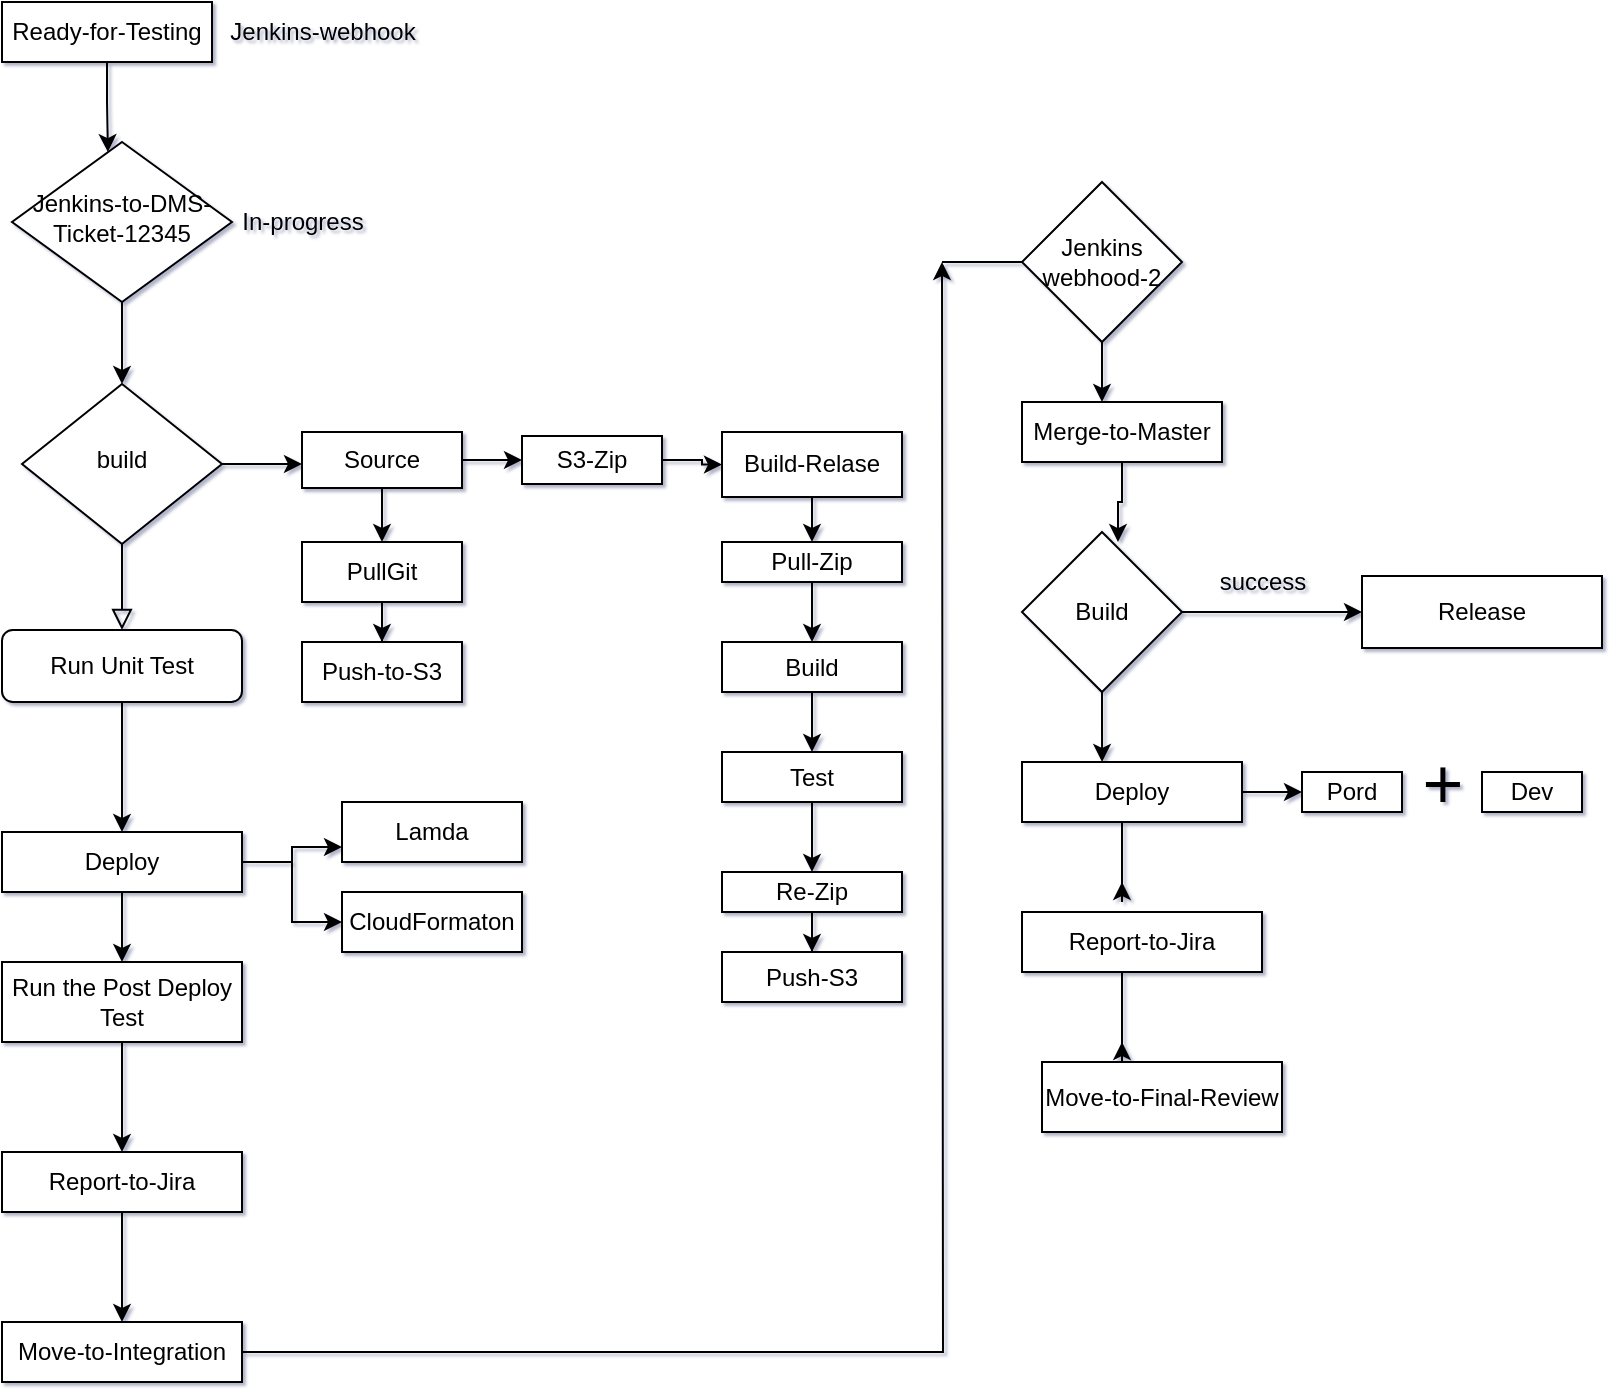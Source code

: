 <mxfile version="12.6.6" type="github">
  <diagram id="C5RBs43oDa-KdzZeNtuy" name="Page-1">
    <mxGraphModel dx="946" dy="646" grid="1" gridSize="10" guides="1" tooltips="1" connect="1" arrows="1" fold="1" page="1" pageScale="1" pageWidth="850" pageHeight="1400" background="#FFFFFF" math="0" shadow="1">
      <root>
        <mxCell id="WIyWlLk6GJQsqaUBKTNV-0"/>
        <mxCell id="WIyWlLk6GJQsqaUBKTNV-1" parent="WIyWlLk6GJQsqaUBKTNV-0"/>
        <mxCell id="WIyWlLk6GJQsqaUBKTNV-6" value="Jenkins-to-DMS-Ticket-12345" style="rhombus;whiteSpace=wrap;html=1;shadow=0;fontFamily=Helvetica;fontSize=12;align=center;strokeWidth=1;spacing=6;spacingTop=-4;" parent="WIyWlLk6GJQsqaUBKTNV-1" vertex="1">
          <mxGeometry x="55" y="150" width="110" height="80" as="geometry"/>
        </mxCell>
        <mxCell id="WIyWlLk6GJQsqaUBKTNV-8" value="" style="rounded=0;html=1;jettySize=auto;orthogonalLoop=1;fontSize=11;endArrow=block;endFill=0;endSize=8;strokeWidth=1;shadow=0;labelBackgroundColor=none;edgeStyle=orthogonalEdgeStyle;" parent="WIyWlLk6GJQsqaUBKTNV-1" source="WIyWlLk6GJQsqaUBKTNV-10" target="WIyWlLk6GJQsqaUBKTNV-11" edge="1">
          <mxGeometry x="0.333" y="20" relative="1" as="geometry">
            <mxPoint as="offset"/>
          </mxGeometry>
        </mxCell>
        <mxCell id="366UzDetPdFdMRulW-qi-27" style="edgeStyle=orthogonalEdgeStyle;rounded=0;orthogonalLoop=1;jettySize=auto;html=1;entryX=0.5;entryY=0;entryDx=0;entryDy=0;" parent="WIyWlLk6GJQsqaUBKTNV-1" source="WIyWlLk6GJQsqaUBKTNV-11" target="366UzDetPdFdMRulW-qi-1" edge="1">
          <mxGeometry relative="1" as="geometry"/>
        </mxCell>
        <mxCell id="WIyWlLk6GJQsqaUBKTNV-11" value="Run Unit Test" style="rounded=1;whiteSpace=wrap;html=1;fontSize=12;glass=0;strokeWidth=1;shadow=0;" parent="WIyWlLk6GJQsqaUBKTNV-1" vertex="1">
          <mxGeometry x="50" y="394" width="120" height="36" as="geometry"/>
        </mxCell>
        <mxCell id="366UzDetPdFdMRulW-qi-28" style="edgeStyle=orthogonalEdgeStyle;rounded=0;orthogonalLoop=1;jettySize=auto;html=1;exitX=0.5;exitY=1;exitDx=0;exitDy=0;" parent="WIyWlLk6GJQsqaUBKTNV-1" source="366UzDetPdFdMRulW-qi-1" target="366UzDetPdFdMRulW-qi-4" edge="1">
          <mxGeometry relative="1" as="geometry"/>
        </mxCell>
        <mxCell id="366UzDetPdFdMRulW-qi-87" value="" style="edgeStyle=orthogonalEdgeStyle;rounded=0;orthogonalLoop=1;jettySize=auto;html=1;entryX=0;entryY=0.75;entryDx=0;entryDy=0;" parent="WIyWlLk6GJQsqaUBKTNV-1" source="366UzDetPdFdMRulW-qi-1" target="366UzDetPdFdMRulW-qi-82" edge="1">
          <mxGeometry relative="1" as="geometry">
            <mxPoint x="360" y="715" as="targetPoint"/>
          </mxGeometry>
        </mxCell>
        <mxCell id="366UzDetPdFdMRulW-qi-88" style="edgeStyle=orthogonalEdgeStyle;rounded=0;orthogonalLoop=1;jettySize=auto;html=1;entryX=0;entryY=0.5;entryDx=0;entryDy=0;" parent="WIyWlLk6GJQsqaUBKTNV-1" source="366UzDetPdFdMRulW-qi-1" target="366UzDetPdFdMRulW-qi-83" edge="1">
          <mxGeometry relative="1" as="geometry"/>
        </mxCell>
        <mxCell id="366UzDetPdFdMRulW-qi-1" value="Deploy" style="rounded=0;whiteSpace=wrap;html=1;" parent="WIyWlLk6GJQsqaUBKTNV-1" vertex="1">
          <mxGeometry x="50" y="495" width="120" height="30" as="geometry"/>
        </mxCell>
        <mxCell id="366UzDetPdFdMRulW-qi-50" style="edgeStyle=orthogonalEdgeStyle;rounded=0;orthogonalLoop=1;jettySize=auto;html=1;entryX=0.436;entryY=0.063;entryDx=0;entryDy=0;entryPerimeter=0;" parent="WIyWlLk6GJQsqaUBKTNV-1" source="366UzDetPdFdMRulW-qi-3" target="WIyWlLk6GJQsqaUBKTNV-6" edge="1">
          <mxGeometry relative="1" as="geometry"/>
        </mxCell>
        <mxCell id="366UzDetPdFdMRulW-qi-3" value="Ready-for-Testing" style="rounded=0;whiteSpace=wrap;html=1;" parent="WIyWlLk6GJQsqaUBKTNV-1" vertex="1">
          <mxGeometry x="50" y="80" width="105" height="30" as="geometry"/>
        </mxCell>
        <mxCell id="366UzDetPdFdMRulW-qi-29" style="edgeStyle=orthogonalEdgeStyle;rounded=0;orthogonalLoop=1;jettySize=auto;html=1;" parent="WIyWlLk6GJQsqaUBKTNV-1" source="366UzDetPdFdMRulW-qi-4" target="366UzDetPdFdMRulW-qi-7" edge="1">
          <mxGeometry relative="1" as="geometry"/>
        </mxCell>
        <mxCell id="366UzDetPdFdMRulW-qi-4" value="Run the Post Deploy&lt;br&gt;Test" style="rounded=0;whiteSpace=wrap;html=1;" parent="WIyWlLk6GJQsqaUBKTNV-1" vertex="1">
          <mxGeometry x="50" y="560" width="120" height="40" as="geometry"/>
        </mxCell>
        <mxCell id="366UzDetPdFdMRulW-qi-45" style="edgeStyle=orthogonalEdgeStyle;rounded=0;orthogonalLoop=1;jettySize=auto;html=1;entryX=0.5;entryY=0;entryDx=0;entryDy=0;" parent="WIyWlLk6GJQsqaUBKTNV-1" source="366UzDetPdFdMRulW-qi-7" target="366UzDetPdFdMRulW-qi-44" edge="1">
          <mxGeometry relative="1" as="geometry"/>
        </mxCell>
        <mxCell id="366UzDetPdFdMRulW-qi-7" value="Report-to-Jira" style="rounded=0;whiteSpace=wrap;html=1;" parent="WIyWlLk6GJQsqaUBKTNV-1" vertex="1">
          <mxGeometry x="50" y="655" width="120" height="30" as="geometry"/>
        </mxCell>
        <mxCell id="366UzDetPdFdMRulW-qi-15" style="edgeStyle=orthogonalEdgeStyle;rounded=0;orthogonalLoop=1;jettySize=auto;html=1;entryX=0.5;entryY=0;entryDx=0;entryDy=0;" parent="WIyWlLk6GJQsqaUBKTNV-1" source="366UzDetPdFdMRulW-qi-8" target="366UzDetPdFdMRulW-qi-13" edge="1">
          <mxGeometry relative="1" as="geometry"/>
        </mxCell>
        <mxCell id="lkYfqcoriqOVBKR6wjKF-7" style="edgeStyle=orthogonalEdgeStyle;rounded=0;orthogonalLoop=1;jettySize=auto;html=1;entryX=0;entryY=0.5;entryDx=0;entryDy=0;" edge="1" parent="WIyWlLk6GJQsqaUBKTNV-1" source="366UzDetPdFdMRulW-qi-8" target="366UzDetPdFdMRulW-qi-113">
          <mxGeometry relative="1" as="geometry"/>
        </mxCell>
        <mxCell id="366UzDetPdFdMRulW-qi-8" value="Source" style="rounded=0;whiteSpace=wrap;html=1;" parent="WIyWlLk6GJQsqaUBKTNV-1" vertex="1">
          <mxGeometry x="200" y="295" width="80" height="28" as="geometry"/>
        </mxCell>
        <mxCell id="366UzDetPdFdMRulW-qi-23" style="edgeStyle=orthogonalEdgeStyle;rounded=0;orthogonalLoop=1;jettySize=auto;html=1;entryX=0.5;entryY=0;entryDx=0;entryDy=0;" parent="WIyWlLk6GJQsqaUBKTNV-1" source="366UzDetPdFdMRulW-qi-13" target="366UzDetPdFdMRulW-qi-14" edge="1">
          <mxGeometry relative="1" as="geometry"/>
        </mxCell>
        <mxCell id="366UzDetPdFdMRulW-qi-13" value="PullGit" style="rounded=0;whiteSpace=wrap;html=1;" parent="WIyWlLk6GJQsqaUBKTNV-1" vertex="1">
          <mxGeometry x="200" y="350" width="80" height="30" as="geometry"/>
        </mxCell>
        <mxCell id="366UzDetPdFdMRulW-qi-14" value="Push-to-S3" style="rounded=0;whiteSpace=wrap;html=1;" parent="WIyWlLk6GJQsqaUBKTNV-1" vertex="1">
          <mxGeometry x="200" y="400" width="80" height="30" as="geometry"/>
        </mxCell>
        <mxCell id="lkYfqcoriqOVBKR6wjKF-26" style="edgeStyle=orthogonalEdgeStyle;rounded=0;orthogonalLoop=1;jettySize=auto;html=1;entryX=0.4;entryY=0;entryDx=0;entryDy=0;entryPerimeter=0;" edge="1" parent="WIyWlLk6GJQsqaUBKTNV-1" source="366UzDetPdFdMRulW-qi-31" target="366UzDetPdFdMRulW-qi-32">
          <mxGeometry relative="1" as="geometry"/>
        </mxCell>
        <mxCell id="366UzDetPdFdMRulW-qi-31" value="Jenkins webhood-2" style="rhombus;whiteSpace=wrap;html=1;" parent="WIyWlLk6GJQsqaUBKTNV-1" vertex="1">
          <mxGeometry x="560" y="170" width="80" height="80" as="geometry"/>
        </mxCell>
        <mxCell id="lkYfqcoriqOVBKR6wjKF-27" style="edgeStyle=orthogonalEdgeStyle;rounded=0;orthogonalLoop=1;jettySize=auto;html=1;entryX=0.6;entryY=0.063;entryDx=0;entryDy=0;entryPerimeter=0;" edge="1" parent="WIyWlLk6GJQsqaUBKTNV-1" source="366UzDetPdFdMRulW-qi-32" target="366UzDetPdFdMRulW-qi-38">
          <mxGeometry relative="1" as="geometry"/>
        </mxCell>
        <mxCell id="366UzDetPdFdMRulW-qi-32" value="Merge-to-Master" style="rounded=0;whiteSpace=wrap;html=1;" parent="WIyWlLk6GJQsqaUBKTNV-1" vertex="1">
          <mxGeometry x="560" y="280" width="100" height="30" as="geometry"/>
        </mxCell>
        <mxCell id="lkYfqcoriqOVBKR6wjKF-28" style="edgeStyle=orthogonalEdgeStyle;rounded=0;orthogonalLoop=1;jettySize=auto;html=1;entryX=0.364;entryY=0;entryDx=0;entryDy=0;entryPerimeter=0;" edge="1" parent="WIyWlLk6GJQsqaUBKTNV-1" source="366UzDetPdFdMRulW-qi-38" target="366UzDetPdFdMRulW-qi-41">
          <mxGeometry relative="1" as="geometry"/>
        </mxCell>
        <mxCell id="366UzDetPdFdMRulW-qi-38" value="Build" style="rhombus;whiteSpace=wrap;html=1;" parent="WIyWlLk6GJQsqaUBKTNV-1" vertex="1">
          <mxGeometry x="560" y="345" width="80" height="80" as="geometry"/>
        </mxCell>
        <mxCell id="366UzDetPdFdMRulW-qi-43" value="Move-to-Final-Review" style="rounded=0;whiteSpace=wrap;html=1;" parent="WIyWlLk6GJQsqaUBKTNV-1" vertex="1">
          <mxGeometry x="570" y="610" width="120" height="35" as="geometry"/>
        </mxCell>
        <mxCell id="lkYfqcoriqOVBKR6wjKF-22" style="edgeStyle=orthogonalEdgeStyle;rounded=0;orthogonalLoop=1;jettySize=auto;html=1;" edge="1" parent="WIyWlLk6GJQsqaUBKTNV-1" source="366UzDetPdFdMRulW-qi-44">
          <mxGeometry relative="1" as="geometry">
            <mxPoint x="520" y="210" as="targetPoint"/>
          </mxGeometry>
        </mxCell>
        <mxCell id="366UzDetPdFdMRulW-qi-44" value="Move-to-Integration" style="rounded=0;whiteSpace=wrap;html=1;" parent="WIyWlLk6GJQsqaUBKTNV-1" vertex="1">
          <mxGeometry x="50" y="740" width="120" height="30" as="geometry"/>
        </mxCell>
        <mxCell id="366UzDetPdFdMRulW-qi-52" value="In-progress" style="text;html=1;align=center;verticalAlign=middle;resizable=0;points=[];autosize=1;" parent="WIyWlLk6GJQsqaUBKTNV-1" vertex="1">
          <mxGeometry x="160" y="180" width="80" height="20" as="geometry"/>
        </mxCell>
        <mxCell id="366UzDetPdFdMRulW-qi-65" value="Jenkins-webhook" style="text;html=1;align=center;verticalAlign=middle;resizable=0;points=[];autosize=1;" parent="WIyWlLk6GJQsqaUBKTNV-1" vertex="1">
          <mxGeometry x="155" y="85" width="110" height="20" as="geometry"/>
        </mxCell>
        <mxCell id="366UzDetPdFdMRulW-qi-76" value="Dev" style="rounded=0;whiteSpace=wrap;html=1;" parent="WIyWlLk6GJQsqaUBKTNV-1" vertex="1">
          <mxGeometry x="790" y="465" width="50" height="20" as="geometry"/>
        </mxCell>
        <mxCell id="366UzDetPdFdMRulW-qi-75" style="edgeStyle=orthogonalEdgeStyle;rounded=0;orthogonalLoop=1;jettySize=auto;html=1;exitX=0.5;exitY=1;exitDx=0;exitDy=0;" parent="WIyWlLk6GJQsqaUBKTNV-1" edge="1">
          <mxGeometry relative="1" as="geometry">
            <mxPoint x="797" y="537.5" as="sourcePoint"/>
            <mxPoint x="797" y="537.5" as="targetPoint"/>
          </mxGeometry>
        </mxCell>
        <mxCell id="366UzDetPdFdMRulW-qi-78" value="&lt;font style=&quot;font-size: 35px&quot;&gt;+&lt;/font&gt;" style="text;html=1;align=center;verticalAlign=middle;resizable=0;points=[];autosize=1;" parent="WIyWlLk6GJQsqaUBKTNV-1" vertex="1">
          <mxGeometry x="750" y="455" width="40" height="30" as="geometry"/>
        </mxCell>
        <mxCell id="366UzDetPdFdMRulW-qi-82" value="Lamda" style="rounded=0;whiteSpace=wrap;html=1;" parent="WIyWlLk6GJQsqaUBKTNV-1" vertex="1">
          <mxGeometry x="220" y="480" width="90" height="30" as="geometry"/>
        </mxCell>
        <mxCell id="366UzDetPdFdMRulW-qi-83" value="CloudFormaton" style="rounded=0;whiteSpace=wrap;html=1;" parent="WIyWlLk6GJQsqaUBKTNV-1" vertex="1">
          <mxGeometry x="220" y="525" width="90" height="30" as="geometry"/>
        </mxCell>
        <mxCell id="lkYfqcoriqOVBKR6wjKF-29" style="edgeStyle=orthogonalEdgeStyle;rounded=0;orthogonalLoop=1;jettySize=auto;html=1;" edge="1" parent="WIyWlLk6GJQsqaUBKTNV-1" source="366UzDetPdFdMRulW-qi-41">
          <mxGeometry relative="1" as="geometry">
            <mxPoint x="610" y="520" as="targetPoint"/>
            <Array as="points">
              <mxPoint x="610" y="530"/>
            </Array>
          </mxGeometry>
        </mxCell>
        <mxCell id="lkYfqcoriqOVBKR6wjKF-32" style="edgeStyle=orthogonalEdgeStyle;rounded=0;orthogonalLoop=1;jettySize=auto;html=1;entryX=0;entryY=0.5;entryDx=0;entryDy=0;" edge="1" parent="WIyWlLk6GJQsqaUBKTNV-1" source="366UzDetPdFdMRulW-qi-41" target="366UzDetPdFdMRulW-qi-72">
          <mxGeometry relative="1" as="geometry"/>
        </mxCell>
        <mxCell id="366UzDetPdFdMRulW-qi-41" value="Deploy" style="rounded=0;whiteSpace=wrap;html=1;" parent="WIyWlLk6GJQsqaUBKTNV-1" vertex="1">
          <mxGeometry x="560" y="460" width="110" height="30" as="geometry"/>
        </mxCell>
        <mxCell id="366UzDetPdFdMRulW-qi-72" value="Pord" style="rounded=0;whiteSpace=wrap;html=1;" parent="WIyWlLk6GJQsqaUBKTNV-1" vertex="1">
          <mxGeometry x="700" y="465" width="50" height="20" as="geometry"/>
        </mxCell>
        <mxCell id="lkYfqcoriqOVBKR6wjKF-30" style="edgeStyle=orthogonalEdgeStyle;rounded=0;orthogonalLoop=1;jettySize=auto;html=1;" edge="1" parent="WIyWlLk6GJQsqaUBKTNV-1" source="366UzDetPdFdMRulW-qi-100">
          <mxGeometry relative="1" as="geometry">
            <mxPoint x="610" y="600" as="targetPoint"/>
            <Array as="points">
              <mxPoint x="610" y="610"/>
            </Array>
          </mxGeometry>
        </mxCell>
        <mxCell id="366UzDetPdFdMRulW-qi-100" value="Report-to-Jira" style="rounded=0;whiteSpace=wrap;html=1;" parent="WIyWlLk6GJQsqaUBKTNV-1" vertex="1">
          <mxGeometry x="560" y="535" width="120" height="30" as="geometry"/>
        </mxCell>
        <mxCell id="lkYfqcoriqOVBKR6wjKF-6" style="edgeStyle=orthogonalEdgeStyle;rounded=0;orthogonalLoop=1;jettySize=auto;html=1;entryX=0;entryY=0.5;entryDx=0;entryDy=0;" edge="1" parent="WIyWlLk6GJQsqaUBKTNV-1" source="366UzDetPdFdMRulW-qi-113" target="366UzDetPdFdMRulW-qi-114">
          <mxGeometry relative="1" as="geometry">
            <mxPoint x="530" y="336" as="targetPoint"/>
          </mxGeometry>
        </mxCell>
        <mxCell id="366UzDetPdFdMRulW-qi-113" value="S3-Zip" style="rounded=0;whiteSpace=wrap;html=1;" parent="WIyWlLk6GJQsqaUBKTNV-1" vertex="1">
          <mxGeometry x="310" y="297" width="70" height="24" as="geometry"/>
        </mxCell>
        <mxCell id="lkYfqcoriqOVBKR6wjKF-16" style="edgeStyle=orthogonalEdgeStyle;rounded=0;orthogonalLoop=1;jettySize=auto;html=1;" edge="1" parent="WIyWlLk6GJQsqaUBKTNV-1" source="366UzDetPdFdMRulW-qi-114">
          <mxGeometry relative="1" as="geometry">
            <mxPoint x="455" y="350" as="targetPoint"/>
          </mxGeometry>
        </mxCell>
        <mxCell id="366UzDetPdFdMRulW-qi-114" value="Build-Relase" style="rounded=0;whiteSpace=wrap;html=1;" parent="WIyWlLk6GJQsqaUBKTNV-1" vertex="1">
          <mxGeometry x="410" y="295" width="90" height="32.5" as="geometry"/>
        </mxCell>
        <mxCell id="lkYfqcoriqOVBKR6wjKF-19" style="edgeStyle=orthogonalEdgeStyle;rounded=0;orthogonalLoop=1;jettySize=auto;html=1;exitX=0.5;exitY=1;exitDx=0;exitDy=0;entryX=0.5;entryY=0;entryDx=0;entryDy=0;" edge="1" parent="WIyWlLk6GJQsqaUBKTNV-1" source="366UzDetPdFdMRulW-qi-115" target="366UzDetPdFdMRulW-qi-116">
          <mxGeometry relative="1" as="geometry"/>
        </mxCell>
        <mxCell id="366UzDetPdFdMRulW-qi-115" value="Pull-Zip" style="rounded=0;whiteSpace=wrap;html=1;" parent="WIyWlLk6GJQsqaUBKTNV-1" vertex="1">
          <mxGeometry x="410" y="350" width="90" height="20" as="geometry"/>
        </mxCell>
        <mxCell id="366UzDetPdFdMRulW-qi-118" value="" style="edgeStyle=orthogonalEdgeStyle;rounded=0;orthogonalLoop=1;jettySize=auto;html=1;" parent="WIyWlLk6GJQsqaUBKTNV-1" source="366UzDetPdFdMRulW-qi-116" target="366UzDetPdFdMRulW-qi-117" edge="1">
          <mxGeometry relative="1" as="geometry"/>
        </mxCell>
        <mxCell id="366UzDetPdFdMRulW-qi-116" value="Build" style="rounded=0;whiteSpace=wrap;html=1;" parent="WIyWlLk6GJQsqaUBKTNV-1" vertex="1">
          <mxGeometry x="410" y="400" width="90" height="25" as="geometry"/>
        </mxCell>
        <mxCell id="lkYfqcoriqOVBKR6wjKF-4" style="edgeStyle=orthogonalEdgeStyle;rounded=0;orthogonalLoop=1;jettySize=auto;html=1;exitX=0.5;exitY=1;exitDx=0;exitDy=0;entryX=0.5;entryY=0;entryDx=0;entryDy=0;" edge="1" parent="WIyWlLk6GJQsqaUBKTNV-1" source="366UzDetPdFdMRulW-qi-117" target="366UzDetPdFdMRulW-qi-119">
          <mxGeometry relative="1" as="geometry"/>
        </mxCell>
        <mxCell id="366UzDetPdFdMRulW-qi-117" value="Test" style="rounded=0;whiteSpace=wrap;html=1;" parent="WIyWlLk6GJQsqaUBKTNV-1" vertex="1">
          <mxGeometry x="410" y="455" width="90" height="25" as="geometry"/>
        </mxCell>
        <mxCell id="lkYfqcoriqOVBKR6wjKF-11" style="edgeStyle=orthogonalEdgeStyle;rounded=0;orthogonalLoop=1;jettySize=auto;html=1;entryX=0.5;entryY=0;entryDx=0;entryDy=0;" edge="1" parent="WIyWlLk6GJQsqaUBKTNV-1" source="366UzDetPdFdMRulW-qi-119" target="366UzDetPdFdMRulW-qi-122">
          <mxGeometry relative="1" as="geometry"/>
        </mxCell>
        <mxCell id="366UzDetPdFdMRulW-qi-119" value="Re-Zip" style="rounded=0;whiteSpace=wrap;html=1;" parent="WIyWlLk6GJQsqaUBKTNV-1" vertex="1">
          <mxGeometry x="410" y="515" width="90" height="20" as="geometry"/>
        </mxCell>
        <mxCell id="366UzDetPdFdMRulW-qi-122" value="Push-S3" style="rounded=0;whiteSpace=wrap;html=1;" parent="WIyWlLk6GJQsqaUBKTNV-1" vertex="1">
          <mxGeometry x="410" y="555" width="90" height="25" as="geometry"/>
        </mxCell>
        <mxCell id="lkYfqcoriqOVBKR6wjKF-10" style="edgeStyle=orthogonalEdgeStyle;rounded=0;orthogonalLoop=1;jettySize=auto;html=1;" edge="1" parent="WIyWlLk6GJQsqaUBKTNV-1" source="WIyWlLk6GJQsqaUBKTNV-10">
          <mxGeometry relative="1" as="geometry">
            <mxPoint x="200" y="311" as="targetPoint"/>
          </mxGeometry>
        </mxCell>
        <mxCell id="WIyWlLk6GJQsqaUBKTNV-10" value="build" style="rhombus;whiteSpace=wrap;html=1;shadow=0;fontFamily=Helvetica;fontSize=12;align=center;strokeWidth=1;spacing=6;spacingTop=-4;" parent="WIyWlLk6GJQsqaUBKTNV-1" vertex="1">
          <mxGeometry x="60" y="271" width="100" height="80" as="geometry"/>
        </mxCell>
        <mxCell id="lkYfqcoriqOVBKR6wjKF-8" style="edgeStyle=orthogonalEdgeStyle;rounded=0;orthogonalLoop=1;jettySize=auto;html=1;" edge="1" parent="WIyWlLk6GJQsqaUBKTNV-1" source="WIyWlLk6GJQsqaUBKTNV-6" target="WIyWlLk6GJQsqaUBKTNV-10">
          <mxGeometry relative="1" as="geometry">
            <mxPoint x="225" y="340" as="targetPoint"/>
            <mxPoint x="225" y="250" as="sourcePoint"/>
          </mxGeometry>
        </mxCell>
        <mxCell id="366UzDetPdFdMRulW-qi-102" value="Release" style="rounded=0;whiteSpace=wrap;html=1;" parent="WIyWlLk6GJQsqaUBKTNV-1" vertex="1">
          <mxGeometry x="730" y="367" width="120" height="36" as="geometry"/>
        </mxCell>
        <mxCell id="lkYfqcoriqOVBKR6wjKF-20" value="" style="edgeStyle=orthogonalEdgeStyle;rounded=0;orthogonalLoop=1;jettySize=auto;html=1;" edge="1" parent="WIyWlLk6GJQsqaUBKTNV-1" source="366UzDetPdFdMRulW-qi-38" target="366UzDetPdFdMRulW-qi-102">
          <mxGeometry relative="1" as="geometry">
            <mxPoint x="930" y="420" as="targetPoint"/>
            <mxPoint x="640" y="385" as="sourcePoint"/>
          </mxGeometry>
        </mxCell>
        <mxCell id="366UzDetPdFdMRulW-qi-69" value="success" style="text;html=1;align=center;verticalAlign=middle;resizable=0;points=[];autosize=1;" parent="WIyWlLk6GJQsqaUBKTNV-1" vertex="1">
          <mxGeometry x="650" y="360" width="60" height="20" as="geometry"/>
        </mxCell>
        <mxCell id="lkYfqcoriqOVBKR6wjKF-25" value="" style="endArrow=none;html=1;entryX=0;entryY=0.5;entryDx=0;entryDy=0;" edge="1" parent="WIyWlLk6GJQsqaUBKTNV-1" target="366UzDetPdFdMRulW-qi-31">
          <mxGeometry width="50" height="50" relative="1" as="geometry">
            <mxPoint x="520" y="210" as="sourcePoint"/>
            <mxPoint x="570" y="160" as="targetPoint"/>
          </mxGeometry>
        </mxCell>
      </root>
    </mxGraphModel>
  </diagram>
</mxfile>
